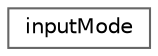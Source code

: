 digraph "Graphical Class Hierarchy"
{
 // LATEX_PDF_SIZE
  bgcolor="transparent";
  edge [fontname=Helvetica,fontsize=10,labelfontname=Helvetica,labelfontsize=10];
  node [fontname=Helvetica,fontsize=10,shape=box,height=0.2,width=0.4];
  rankdir="LR";
  Node0 [id="Node000000",label="inputMode",height=0.2,width=0.4,color="grey40", fillcolor="white", style="filled",URL="$classFoam_1_1functionEntries_1_1inputMode.html",tooltip="Specify the global input mode when reading further dictionaries, expects a single word to follow."];
}
